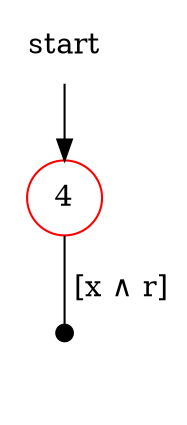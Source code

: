 /* ABW: */
digraph {
 
 rank = same;
 fontsize = 10;
 arrowType=open;
 
 node_4 [shape=plaintext label="start"]; node_4 -> 4;
 4 [shape=circle color=red fixedsize=true];
 true_4 [shape=plaintext label=""];
 4 -> true_4 [label=" [x &and; r] " arrowhead=dot];
 
}

